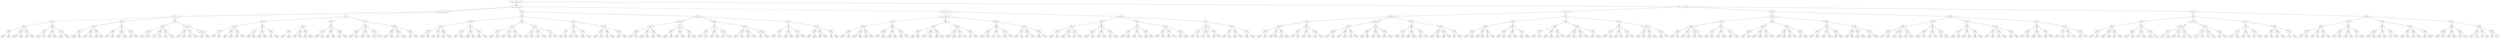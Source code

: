 digraph G {
	1->2[ color=red, penwidth=1 ];
	1->2[ color=blue, penwidth=1 ];
	1->2[ color=green, penwidth=1 ];
	2->4[ color=red, penwidth=1 ];
	2->4[ color=blue, penwidth=1 ];
	2->4[ color=green, penwidth=1 ];
	4->10[ color=red, penwidth=1 ];
	4->10[ color=blue, penwidth=1 ];
	10->22[ color=red, penwidth=1 ];
	22->58;
	58->130;
	130->346;
	130->347;
	58->131;
	131->348;
	131->349;
	58->132;
	132->350;
	132->351;
	22->59[ color=red, penwidth=1 ];
	59->133;
	133->352;
	133->353;
	59->134;
	134->354;
	134->355;
	59->135[ color=red, penwidth=1 ];
	135->356[ color=red, penwidth=1 ];
	135->357;
	10->23[ color=blue, penwidth=1 ];
	23->60;
	60->136;
	136->358;
	136->359;
	60->137;
	137->360;
	137->361;
	60->138;
	138->362;
	138->363;
	23->61[ color=blue, penwidth=1 ];
	61->139;
	139->364;
	139->365;
	61->140[ color=blue, penwidth=1 ];
	140->366;
	140->367[ color=blue, penwidth=1 ];
	61->141;
	141->368;
	141->369;
	10->24;
	24->62;
	62->142;
	142->370;
	142->371;
	62->143;
	143->372;
	143->373;
	62->144;
	144->374;
	144->375;
	24->63;
	63->145;
	145->376;
	145->377;
	63->146;
	146->378;
	146->379;
	63->147;
	147->380;
	147->381;
	4->11[ color=green, penwidth=1 ];
	11->25;
	25->64;
	64->148;
	148->382;
	148->383;
	64->149;
	149->384;
	149->385;
	64->150;
	150->386;
	150->387;
	25->65;
	65->151;
	151->388;
	151->389;
	65->152;
	152->390;
	152->391;
	65->153;
	153->392;
	153->393;
	11->26[ color=green, penwidth=1 ];
	26->66[ color=green, penwidth=1 ];
	66->154[ color=green, penwidth=1 ];
	154->394;
	154->395[ color=green, penwidth=1 ];
	66->155;
	155->396;
	155->397;
	66->156;
	156->398;
	156->399;
	26->67;
	67->157;
	157->400;
	157->401;
	67->158;
	158->402;
	158->403;
	67->159;
	159->404;
	159->405;
	11->27;
	27->68;
	68->160;
	160->406;
	160->407;
	68->161;
	161->408;
	161->409;
	68->162;
	162->410;
	162->411;
	27->69;
	69->163;
	163->412;
	163->413;
	69->164;
	164->414;
	164->415;
	69->165;
	165->416;
	165->417;
	2->5;
	5->12;
	12->28;
	28->70;
	70->166;
	166->418;
	166->419;
	70->167;
	167->420;
	167->421;
	70->168;
	168->422;
	168->423;
	28->71;
	71->169;
	169->424;
	169->425;
	71->170;
	170->426;
	170->427;
	71->171;
	171->428;
	171->429;
	12->29;
	29->72;
	72->172;
	172->430;
	172->431;
	72->173;
	173->432;
	173->433;
	72->174;
	174->434;
	174->435;
	29->73;
	73->175;
	175->436;
	175->437;
	73->176;
	176->438;
	176->439;
	73->177;
	177->440;
	177->441;
	12->30;
	30->74;
	74->178;
	178->442;
	178->443;
	74->179;
	179->444;
	179->445;
	74->180;
	180->446;
	180->447;
	30->75;
	75->181;
	181->448;
	181->449;
	75->182;
	182->450;
	182->451;
	75->183;
	183->452;
	183->453;
	5->13;
	13->31;
	31->76;
	76->184;
	184->454;
	184->455;
	76->185;
	185->456;
	185->457;
	76->186;
	186->458;
	186->459;
	31->77;
	77->187;
	187->460;
	187->461;
	77->188;
	188->462;
	188->463;
	77->189;
	189->464;
	189->465;
	13->32;
	32->78;
	78->190;
	190->466;
	190->467;
	78->191;
	191->468;
	191->469;
	78->192;
	192->470;
	192->471;
	32->79;
	79->193;
	193->472;
	193->473;
	79->194;
	194->474;
	194->475;
	79->195;
	195->476;
	195->477;
	13->33;
	33->80;
	80->196;
	196->478;
	196->479;
	80->197;
	197->480;
	197->481;
	80->198;
	198->482;
	198->483;
	33->81;
	81->199;
	199->484;
	199->485;
	81->200;
	200->486;
	200->487;
	81->201;
	201->488;
	201->489;
	2->6[ color=red, penwidth=1 ];
	6->14[ color=red, penwidth=1 ];
	14->34[ color=red, penwidth=1 ];
	34->82[ color=red, penwidth=1 ];
	82->202[ color=red, penwidth=1 ];
	202->490;
	202->491[ color=red, penwidth=1 ];
	82->203;
	203->492;
	203->493;
	82->204;
	204->494;
	204->495;
	34->83;
	83->205;
	205->496;
	205->497;
	83->206;
	206->498;
	206->499;
	83->207;
	207->500;
	207->501;
	14->35;
	35->84;
	84->208;
	208->502;
	208->503;
	84->209;
	209->504;
	209->505;
	84->210;
	210->506;
	210->507;
	35->85;
	85->211;
	211->508;
	211->509;
	85->212;
	212->510;
	212->511;
	85->213;
	213->512;
	213->513;
	14->36;
	36->86;
	86->214;
	214->514;
	214->515;
	86->215;
	215->516;
	215->517;
	86->216;
	216->518;
	216->519;
	36->87;
	87->217;
	217->520;
	217->521;
	87->218;
	218->522;
	218->523;
	87->219;
	219->524;
	219->525;
	6->15;
	15->37;
	37->88;
	88->220;
	220->526;
	220->527;
	88->221;
	221->528;
	221->529;
	88->222;
	222->530;
	222->531;
	37->89;
	89->223;
	223->532;
	223->533;
	89->224;
	224->534;
	224->535;
	89->225;
	225->536;
	225->537;
	15->38;
	38->90;
	90->226;
	226->538;
	226->539;
	90->227;
	227->540;
	227->541;
	90->228;
	228->542;
	228->543;
	38->91;
	91->229;
	229->544;
	229->545;
	91->230;
	230->546;
	230->547;
	91->231;
	231->548;
	231->549;
	15->39;
	39->92;
	92->232;
	232->550;
	232->551;
	92->233;
	233->552;
	233->553;
	92->234;
	234->554;
	234->555;
	39->93;
	93->235;
	235->556;
	235->557;
	93->236;
	236->558;
	236->559;
	93->237;
	237->560;
	237->561;
	1->3;
	3->7;
	7->16;
	16->40;
	40->94;
	94->238;
	238->562;
	238->563;
	94->239;
	239->564;
	239->565;
	94->240;
	240->566;
	240->567;
	40->95;
	95->241;
	241->568;
	241->569;
	95->242;
	242->570;
	242->571;
	95->243;
	243->572;
	243->573;
	16->41;
	41->96;
	96->244;
	244->574;
	244->575;
	96->245;
	245->576;
	245->577;
	96->246;
	246->578;
	246->579;
	41->97;
	97->247;
	247->580;
	247->581;
	97->248;
	248->582;
	248->583;
	97->249;
	249->584;
	249->585;
	16->42;
	42->98;
	98->250;
	250->586;
	250->587;
	98->251;
	251->588;
	251->589;
	98->252;
	252->590;
	252->591;
	42->99;
	99->253;
	253->592;
	253->593;
	99->254;
	254->594;
	254->595;
	99->255;
	255->596;
	255->597;
	7->17;
	17->43;
	43->100;
	100->256;
	256->598;
	256->599;
	100->257;
	257->600;
	257->601;
	100->258;
	258->602;
	258->603;
	43->101;
	101->259;
	259->604;
	259->605;
	101->260;
	260->606;
	260->607;
	101->261;
	261->608;
	261->609;
	17->44;
	44->102;
	102->262;
	262->610;
	262->611;
	102->263;
	263->612;
	263->613;
	102->264;
	264->614;
	264->615;
	44->103;
	103->265;
	265->616;
	265->617;
	103->266;
	266->618;
	266->619;
	103->267;
	267->620;
	267->621;
	17->45;
	45->104;
	104->268;
	268->622;
	268->623;
	104->269;
	269->624;
	269->625;
	104->270;
	270->626;
	270->627;
	45->105;
	105->271;
	271->628;
	271->629;
	105->272;
	272->630;
	272->631;
	105->273;
	273->632;
	273->633;
	3->8;
	8->18;
	18->46;
	46->106;
	106->274;
	274->634;
	274->635;
	106->275;
	275->636;
	275->637;
	106->276;
	276->638;
	276->639;
	46->107;
	107->277;
	277->640;
	277->641;
	107->278;
	278->642;
	278->643;
	107->279;
	279->644;
	279->645;
	18->47;
	47->108;
	108->280;
	280->646;
	280->647;
	108->281;
	281->648;
	281->649;
	108->282;
	282->650;
	282->651;
	47->109;
	109->283;
	283->652;
	283->653;
	109->284;
	284->654;
	284->655;
	109->285;
	285->656;
	285->657;
	18->48;
	48->110;
	110->286;
	286->658;
	286->659;
	110->287;
	287->660;
	287->661;
	110->288;
	288->662;
	288->663;
	48->111;
	111->289;
	289->664;
	289->665;
	111->290;
	290->666;
	290->667;
	111->291;
	291->668;
	291->669;
	8->19;
	19->49;
	49->112;
	112->292;
	292->670;
	292->671;
	112->293;
	293->672;
	293->673;
	112->294;
	294->674;
	294->675;
	49->113;
	113->295;
	295->676;
	295->677;
	113->296;
	296->678;
	296->679;
	113->297;
	297->680;
	297->681;
	19->50;
	50->114;
	114->298;
	298->682;
	298->683;
	114->299;
	299->684;
	299->685;
	114->300;
	300->686;
	300->687;
	50->115;
	115->301;
	301->688;
	301->689;
	115->302;
	302->690;
	302->691;
	115->303;
	303->692;
	303->693;
	19->51;
	51->116;
	116->304;
	304->694;
	304->695;
	116->305;
	305->696;
	305->697;
	116->306;
	306->698;
	306->699;
	51->117;
	117->307;
	307->700;
	307->701;
	117->308;
	308->702;
	308->703;
	117->309;
	309->704;
	309->705;
	3->9;
	9->20;
	20->52;
	52->118;
	118->310;
	310->706;
	310->707;
	118->311;
	311->708;
	311->709;
	118->312;
	312->710;
	312->711;
	52->119;
	119->313;
	313->712;
	313->713;
	119->314;
	314->714;
	314->715;
	119->315;
	315->716;
	315->717;
	20->53;
	53->120;
	120->316;
	316->718;
	316->719;
	120->317;
	317->720;
	317->721;
	120->318;
	318->722;
	318->723;
	53->121;
	121->319;
	319->724;
	319->725;
	121->320;
	320->726;
	320->727;
	121->321;
	321->728;
	321->729;
	20->54;
	54->122;
	122->322;
	322->730;
	322->731;
	122->323;
	323->732;
	323->733;
	122->324;
	324->734;
	324->735;
	54->123;
	123->325;
	325->736;
	325->737;
	123->326;
	326->738;
	326->739;
	123->327;
	327->740;
	327->741;
	9->21;
	21->55;
	55->124;
	124->328;
	328->742;
	328->743;
	124->329;
	329->744;
	329->745;
	124->330;
	330->746;
	330->747;
	55->125;
	125->331;
	331->748;
	331->749;
	125->332;
	332->750;
	332->751;
	125->333;
	333->752;
	333->753;
	21->56;
	56->126;
	126->334;
	334->754;
	334->755;
	126->335;
	335->756;
	335->757;
	126->336;
	336->758;
	336->759;
	56->127;
	127->337;
	337->760;
	337->761;
	127->338;
	338->762;
	338->763;
	127->339;
	339->764;
	339->765;
	21->57;
	57->128;
	128->340;
	340->766;
	340->767;
	128->341;
	341->768;
	341->769;
	128->342;
	342->770;
	342->771;
	57->129;
	129->343;
	343->772;
	343->773;
	129->344;
	344->774;
	344->775;
	129->345;
	345->776;
	345->777;
	1 [ label="1\n(22,24), (14,24), (22,25)" ];
	10 [ label="10\n(22,24), (14,24)" ];
	100 [ label="100\n(8,22)" ];
	101 [ label="101\n(10,14)" ];
	102 [ label="102\n(19,20)" ];
	103 [ label="103\n(25,13)" ];
	104 [ label="104\n(21,10)" ];
	105 [ label="105\n(9,16), (10,16)" ];
	106 [ label="106\n(-5,21), (-5,11)" ];
	107 [ label="107\n(7,25)" ];
	108 [ label="108\n(19,13)" ];
	109 [ label="109\n(6,14)" ];
	11 [ label="11\n(22,25)" ];
	110 [ label="110\n(17,24)" ];
	111 [ label="111\n(22,25)" ];
	112 [ label="112\n(18,15)" ];
	113 [ label="113\n(13,14)" ];
	114 [ label="114\n(5,25)" ];
	115 [ label="115\n(21,17)" ];
	116 [ label="116\n(23,21)" ];
	117 [ label="117\n(17,21)" ];
	118 [ label="118\n(4,12)" ];
	119 [ label="119\n(17,23)" ];
	12 [ label="12\n(23,23)" ];
	120 [ label="120\n(6,15), (17,15)" ];
	121 [ label="121\n(14,15)" ];
	122 [ label="122\n(15,12)" ];
	123 [ label="123\n(6,25)" ];
	124 [ label="124\n(2,24)" ];
	125 [ label="125\n(-3,25)" ];
	126 [ label="126\n(0,20)" ];
	127 [ label="127\n(3,20)" ];
	128 [ label="128\n(19,23)" ];
	129 [ label="129\n(0,21)" ];
	13 [ label="13\n(22,16)" ];
	130 [ label="130\n(0,19)" ];
	131 [ label="131\n(21,14)" ];
	132 [ label="132\n(24,7)" ];
	133 [ label="133\n(-1,7)" ];
	134 [ label="134\n(24,4)" ];
	135 [ label="135\n(22,24)" ];
	136 [ label="136\n(20,24)" ];
	137 [ label="137\n(7,25)" ];
	138 [ label="138\n(6,8)" ];
	139 [ label="139\n(17,8)" ];
	14 [ label="14\n(22,24), (23,24), (18,24)" ];
	140 [ label="140\n(14,24)" ];
	141 [ label="141\n(25,9)" ];
	142 [ label="142\n(25,11)" ];
	143 [ label="143\n(3,-4)" ];
	144 [ label="144\n(23,17)" ];
	145 [ label="145\n(-1,23)" ];
	146 [ label="146\n(12,3)" ];
	147 [ label="147\n(-3,24), (-3,14)" ];
	148 [ label="148\n(-2,-2)" ];
	149 [ label="149\n(18,-1)" ];
	15 [ label="15\n(11,25)" ];
	150 [ label="150\n(21,5)" ];
	151 [ label="151\n(2,10)" ];
	152 [ label="152\n(25,-2)" ];
	153 [ label="153\n(23,-2)" ];
	154 [ label="154\n(22,25)" ];
	155 [ label="155\n(2,11)" ];
	156 [ label="156\n(9,18)" ];
	157 [ label="157\n(24,17)" ];
	158 [ label="158\n(8,22)" ];
	159 [ label="159\n(19,8)" ];
	16 [ label="16\n(17,24), (17,19)" ];
	160 [ label="160\n(25,-2)" ];
	161 [ label="161\n(21,14)" ];
	162 [ label="162\n(23,-1)" ];
	163 [ label="163\n(20,20)" ];
	164 [ label="164\n(25,18)" ];
	165 [ label="165\n(24,3)" ];
	166 [ label="166\n(17,13)" ];
	167 [ label="167\n(6,2)" ];
	168 [ label="168\n(25,5)" ];
	169 [ label="169\n(14,12)" ];
	17 [ label="17\n(10,14)" ];
	170 [ label="170\n(25,20)" ];
	171 [ label="171\n(23,23)" ];
	172 [ label="172\n(23,-4)" ];
	173 [ label="173\n(22,-5)" ];
	174 [ label="174\n(5,23)" ];
	175 [ label="175\n(24,-2)" ];
	176 [ label="176\n(18,18)" ];
	177 [ label="177\n(19,1)" ];
	178 [ label="178\n(9,0)" ];
	179 [ label="179\n(13,-1)" ];
	18 [ label="18\n(7,25), (22,25)" ];
	180 [ label="180\n(22,20)" ];
	181 [ label="181\n(17,12)" ];
	182 [ label="182\n(6,23)" ];
	183 [ label="183\n(14,15)" ];
	184 [ label="184\n(10,6)" ];
	185 [ label="185\n(10,9)" ];
	186 [ label="186\n(19,15)" ];
	187 [ label="187\n(18,-4)" ];
	188 [ label="188\n(22,3)" ];
	189 [ label="189\n(12,3)" ];
	19 [ label="19\n(23,21)" ];
	190 [ label="190\n(7,21)" ];
	191 [ label="191\n(18,17)" ];
	192 [ label="192\n(15,17)" ];
	193 [ label="193\n(24,-5)" ];
	194 [ label="194\n(22,16)" ];
	195 [ label="195\n(22,11), (22,-1)" ];
	196 [ label="196\n(25,17)" ];
	197 [ label="197\n(20,15)" ];
	198 [ label="198\n(1,24)" ];
	199 [ label="199\n(24,3)" ];
	2 [ label="2\n(22,24), (14,24), (22,25)" ];
	20 [ label="20\n(17,23)" ];
	200 [ label="200\n(23,2)" ];
	201 [ label="201\n(11,8)" ];
	202 [ label="202\n(22,24)" ];
	203 [ label="203\n(4,23)" ];
	204 [ label="204\n(25,4)" ];
	205 [ label="205\n(20,16)" ];
	206 [ label="206\n(5,10)" ];
	207 [ label="207\n(20,1)" ];
	208 [ label="208\n(8,5)" ];
	209 [ label="209\n(22,16)" ];
	21 [ label="21\n(2,24)" ];
	210 [ label="210\n(22,22)" ];
	211 [ label="211\n(23,24)" ];
	212 [ label="212\n(0,6)" ];
	213 [ label="213\n(20,3)" ];
	214 [ label="214\n(18,24)" ];
	215 [ label="215\n(5,-2)" ];
	216 [ label="216\n(20,21)" ];
	217 [ label="217\n(10,3)" ];
	218 [ label="218\n(17,22)" ];
	219 [ label="219\n(19,12)" ];
	22 [ label="22\n(22,24)" ];
	220 [ label="220\n(21,25)" ];
	221 [ label="221\n(23,22)" ];
	222 [ label="222\n(15,21)" ];
	223 [ label="223\n(16,12)" ];
	224 [ label="224\n(23,21)" ];
	225 [ label="225\n(10,13)" ];
	226 [ label="226\n(18,9)" ];
	227 [ label="227\n(11,25)" ];
	228 [ label="228\n(8,16)" ];
	229 [ label="229\n(5,24)" ];
	23 [ label="23\n(14,24)" ];
	230 [ label="230\n(-1,-2)" ];
	231 [ label="231\n(19,16)" ];
	232 [ label="232\n(-2,3)" ];
	233 [ label="233\n(-3,2), (-3,11)" ];
	234 [ label="234\n(3,9)" ];
	235 [ label="235\n(0,7)" ];
	236 [ label="236\n(19,2)" ];
	237 [ label="237\n(23,-1)" ];
	238 [ label="238\n(12,21)" ];
	239 [ label="239\n(9,7)" ];
	24 [ label="24\n(23,17)" ];
	240 [ label="240\n(25,7)" ];
	241 [ label="241\n(7,-2)" ];
	242 [ label="242\n(21,10)" ];
	243 [ label="243\n(24,6)" ];
	244 [ label="244\n(12,20)" ];
	245 [ label="245\n(17,24)" ];
	246 [ label="246\n(1,-4)" ];
	247 [ label="247\n(25,6)" ];
	248 [ label="248\n(23,-1)" ];
	249 [ label="249\n(17,19)" ];
	25 [ label="25\n(21,5)" ];
	250 [ label="250\n(25,19)" ];
	251 [ label="251\n(19,5)" ];
	252 [ label="252\n(24,15)" ];
	253 [ label="253\n(10,16)" ];
	254 [ label="254\n(15,3)" ];
	255 [ label="255\n(18,-4)" ];
	256 [ label="256\n(19,17)" ];
	257 [ label="257\n(2,8)" ];
	258 [ label="258\n(8,22)" ];
	259 [ label="259\n(20,5)" ];
	26 [ label="26\n(22,25)" ];
	260 [ label="260\n(25,13)" ];
	261 [ label="261\n(10,14)" ];
	262 [ label="262\n(4,17)" ];
	263 [ label="263\n(19,20)" ];
	264 [ label="264\n(4,4)" ];
	265 [ label="265\n(24,5)" ];
	266 [ label="266\n(25,13)" ];
	267 [ label="267\n(10,-4)" ];
	268 [ label="268\n(21,10)" ];
	269 [ label="269\n(24,-1)" ];
	27 [ label="27\n(21,14)" ];
	270 [ label="270\n(25,2)" ];
	271 [ label="271\n(10,8)" ];
	272 [ label="272\n(9,16)" ];
	273 [ label="273\n(10,16)" ];
	274 [ label="274\n(9,14)" ];
	275 [ label="275\n(24,-3)" ];
	276 [ label="276\n(-5,21), (-5,11)" ];
	277 [ label="277\n(7,25)" ];
	278 [ label="278\n(20,22)" ];
	279 [ label="279\n(22,-2)" ];
	28 [ label="28\n(23,23)" ];
	280 [ label="280\n(19,13)" ];
	281 [ label="281\n(23,-3)" ];
	282 [ label="282\n(19,5)" ];
	283 [ label="283\n(25,2)" ];
	284 [ label="284\n(3,-1)" ];
	285 [ label="285\n(6,14)" ];
	286 [ label="286\n(19,17)" ];
	287 [ label="287\n(17,24)" ];
	288 [ label="288\n(18,5)" ];
	289 [ label="289\n(19,9)" ];
	29 [ label="29\n(18,18)" ];
	290 [ label="290\n(25,-5)" ];
	291 [ label="291\n(22,25)" ];
	292 [ label="292\n(18,15)" ];
	293 [ label="293\n(20,13), (20,6)" ];
	294 [ label="294\n(11,14)" ];
	295 [ label="295\n(23,12)" ];
	296 [ label="296\n(15,-5)" ];
	297 [ label="297\n(13,14)" ];
	298 [ label="298\n(25,12)" ];
	299 [ label="299\n(5,25)" ];
	3 [ label="3\n(17,24), (17,19)" ];
	30 [ label="30\n(22,20)" ];
	300 [ label="300\n(2,24)" ];
	301 [ label="301\n(21,17)" ];
	302 [ label="302\n(22,10)" ];
	303 [ label="303\n(22,13)" ];
	304 [ label="304\n(14,15)" ];
	305 [ label="305\n(23,21)" ];
	306 [ label="306\n(23,3)" ];
	307 [ label="307\n(21,-2)" ];
	308 [ label="308\n(3,-1)" ];
	309 [ label="309\n(17,21)" ];
	31 [ label="31\n(22,3), (12,3)" ];
	310 [ label="310\n(24,11)" ];
	311 [ label="311\n(20,0)" ];
	312 [ label="312\n(4,12)" ];
	313 [ label="313\n(24,6)" ];
	314 [ label="314\n(17,23)" ];
	315 [ label="315\n(23,12)" ];
	316 [ label="316\n(0,11)" ];
	317 [ label="317\n(6,15)" ];
	318 [ label="318\n(17,15)" ];
	319 [ label="319\n(25,-1)" ];
	32 [ label="32\n(22,16)" ];
	320 [ label="320\n(14,15)" ];
	321 [ label="321\n(23,3)" ];
	322 [ label="322\n(15,-1)" ];
	323 [ label="323\n(24,1)" ];
	324 [ label="324\n(15,12)" ];
	325 [ label="325\n(6,25)" ];
	326 [ label="326\n(25,19)" ];
	327 [ label="327\n(-1,14)" ];
	328 [ label="328\n(22,-1)" ];
	329 [ label="329\n(2,24)" ];
	33 [ label="33\n(11,8)" ];
	330 [ label="330\n(14,3)" ];
	331 [ label="331\n(22,7)" ];
	332 [ label="332\n(-3,25)" ];
	333 [ label="333\n(20,2)" ];
	334 [ label="334\n(10,19)" ];
	335 [ label="335\n(17,5)" ];
	336 [ label="336\n(0,20)" ];
	337 [ label="337\n(3,20)" ];
	338 [ label="338\n(20,7)" ];
	339 [ label="339\n(20,17)" ];
	34 [ label="34\n(22,24)" ];
	340 [ label="340\n(19,23)" ];
	341 [ label="341\n(14,4)" ];
	342 [ label="342\n(19,5)" ];
	343 [ label="343\n(0,21)" ];
	344 [ label="344\n(5,3)" ];
	345 [ label="345\n(13,2)" ];
	346 [ label="346\n(-3,24)" ];
	347 [ label="347\n(0,19)" ];
	348 [ label="348\n(21,14)" ];
	349 [ label="349\n(16,11)" ];
	35 [ label="35\n(23,24)" ];
	350 [ label="350\n(-5,-2)" ];
	351 [ label="351\n(24,7)" ];
	352 [ label="352\n(-2,21)" ];
	353 [ label="353\n(-1,7)" ];
	354 [ label="354\n(24,4)" ];
	355 [ label="355\n(7,18)" ];
	356 [ label="356\n(22,24)" ];
	357 [ label="357\n(16,18)" ];
	358 [ label="358\n(20,24)" ];
	359 [ label="359\n(-4,5)" ];
	36 [ label="36\n(18,24)" ];
	360 [ label="360\n(7,25)" ];
	361 [ label="361\n(2,23)" ];
	362 [ label="362\n(2,10)" ];
	363 [ label="363\n(6,8)" ];
	364 [ label="364\n(17,8)" ];
	365 [ label="365\n(9,24)" ];
	366 [ label="366\n(11,22)" ];
	367 [ label="367\n(14,24)" ];
	368 [ label="368\n(25,9)" ];
	369 [ label="369\n(2,8)" ];
	37 [ label="37\n(23,21)" ];
	370 [ label="370\n(16,13)" ];
	371 [ label="371\n(25,11)" ];
	372 [ label="372\n(-1,12)" ];
	373 [ label="373\n(3,-4)" ];
	374 [ label="374\n(23,17)" ];
	375 [ label="375\n(18,24)" ];
	376 [ label="376\n(-1,23)" ];
	377 [ label="377\n(-3,16)" ];
	378 [ label="378\n(12,3)" ];
	379 [ label="379\n(10,-4)" ];
	38 [ label="38\n(11,25)" ];
	380 [ label="380\n(-3,24)" ];
	381 [ label="381\n(-3,14)" ];
	382 [ label="382\n(-4,-1)" ];
	383 [ label="383\n(-2,-2)" ];
	384 [ label="384\n(18,-1)" ];
	385 [ label="385\n(12,25)" ];
	386 [ label="386\n(21,5)" ];
	387 [ label="387\n(16,-4)" ];
	388 [ label="388\n(1,6)" ];
	389 [ label="389\n(2,10)" ];
	39 [ label="39\n(0,7)" ];
	390 [ label="390\n(25,-2)" ];
	391 [ label="391\n(24,7)" ];
	392 [ label="392\n(-4,11)" ];
	393 [ label="393\n(23,-2)" ];
	394 [ label="394\n(0,14)" ];
	395 [ label="395\n(22,25)" ];
	396 [ label="396\n(-4,5)" ];
	397 [ label="397\n(2,11)" ];
	398 [ label="398\n(0,2)" ];
	399 [ label="399\n(9,18)" ];
	4 [ label="4\n(22,24), (14,24), (22,25)" ];
	40 [ label="40\n(21,10)" ];
	400 [ label="400\n(24,17)" ];
	401 [ label="401\n(-4,7)" ];
	402 [ label="402\n(6,20)" ];
	403 [ label="403\n(8,22)" ];
	404 [ label="404\n(13,11)" ];
	405 [ label="405\n(19,8)" ];
	406 [ label="406\n(4,5)" ];
	407 [ label="407\n(25,-2)" ];
	408 [ label="408\n(21,14)" ];
	409 [ label="409\n(-1,-2)" ];
	41 [ label="41\n(17,24), (17,19)" ];
	410 [ label="410\n(23,-1)" ];
	411 [ label="411\n(7,-2)" ];
	412 [ label="412\n(20,20)" ];
	413 [ label="413\n(-5,17)" ];
	414 [ label="414\n(23,12)" ];
	415 [ label="415\n(25,18)" ];
	416 [ label="416\n(24,3)" ];
	417 [ label="417\n(8,20)" ];
	418 [ label="418\n(17,13)" ];
	419 [ label="419\n(-4,6)" ];
	42 [ label="42\n(25,19)" ];
	420 [ label="420\n(1,-5)" ];
	421 [ label="421\n(6,2)" ];
	422 [ label="422\n(25,5)" ];
	423 [ label="423\n(24,25)" ];
	424 [ label="424\n(2,24)" ];
	425 [ label="425\n(14,12)" ];
	426 [ label="426\n(25,20)" ];
	427 [ label="427\n(9,3)" ];
	428 [ label="428\n(23,23)" ];
	429 [ label="429\n(18,4)" ];
	43 [ label="43\n(10,14)" ];
	430 [ label="430\n(13,10)" ];
	431 [ label="431\n(23,-4)" ];
	432 [ label="432\n(22,-5)" ];
	433 [ label="433\n(17,-2)" ];
	434 [ label="434\n(5,23)" ];
	435 [ label="435\n(-1,0)" ];
	436 [ label="436\n(10,6)" ];
	437 [ label="437\n(24,-2)" ];
	438 [ label="438\n(11,16)" ];
	439 [ label="439\n(18,18)" ];
	44 [ label="44\n(25,13)" ];
	440 [ label="440\n(19,1)" ];
	441 [ label="441\n(9,1)" ];
	442 [ label="442\n(9,0)" ];
	443 [ label="443\n(8,1)" ];
	444 [ label="444\n(11,3)" ];
	445 [ label="445\n(13,-1)" ];
	446 [ label="446\n(22,20)" ];
	447 [ label="447\n(14,19)" ];
	448 [ label="448\n(16,3)" ];
	449 [ label="449\n(17,12)" ];
	45 [ label="45\n(21,10)" ];
	450 [ label="450\n(-5,-3)" ];
	451 [ label="451\n(6,23)" ];
	452 [ label="452\n(14,15)" ];
	453 [ label="453\n(9,16)" ];
	454 [ label="454\n(10,6)" ];
	455 [ label="455\n(7,17)" ];
	456 [ label="456\n(10,9)" ];
	457 [ label="457\n(5,21)" ];
	458 [ label="458\n(19,15)" ];
	459 [ label="459\n(11,9)" ];
	46 [ label="46\n(7,25)" ];
	460 [ label="460\n(18,-4)" ];
	461 [ label="461\n(-2,22)" ];
	462 [ label="462\n(22,3)" ];
	463 [ label="463\n(16,16)" ];
	464 [ label="464\n(12,3)" ];
	465 [ label="465\n(0,-3)" ];
	466 [ label="466\n(7,21)" ];
	467 [ label="467\n(-4,25)" ];
	468 [ label="468\n(18,17)" ];
	469 [ label="469\n(5,-4)" ];
	47 [ label="47\n(19,13)" ];
	470 [ label="470\n(15,17)" ];
	471 [ label="471\n(-4,18)" ];
	472 [ label="472\n(16,10)" ];
	473 [ label="473\n(24,-5)" ];
	474 [ label="474\n(20,19)" ];
	475 [ label="475\n(22,16)" ];
	476 [ label="476\n(22,11)" ];
	477 [ label="477\n(22,-1)" ];
	478 [ label="478\n(25,17)" ];
	479 [ label="479\n(-5,17)" ];
	48 [ label="48\n(22,25)" ];
	480 [ label="480\n(20,15)" ];
	481 [ label="481\n(9,24)" ];
	482 [ label="482\n(-2,17)" ];
	483 [ label="483\n(1,24)" ];
	484 [ label="484\n(24,3)" ];
	485 [ label="485\n(18,6)" ];
	486 [ label="486\n(23,2)" ];
	487 [ label="487\n(19,8)" ];
	488 [ label="488\n(11,8)" ];
	489 [ label="489\n(5,6)" ];
	49 [ label="49\n(18,15)" ];
	490 [ label="490\n(21,17)" ];
	491 [ label="491\n(22,24)" ];
	492 [ label="492\n(4,23)" ];
	493 [ label="493\n(2,25)" ];
	494 [ label="494\n(15,3)" ];
	495 [ label="495\n(25,4)" ];
	496 [ label="496\n(-4,10)" ];
	497 [ label="497\n(20,16)" ];
	498 [ label="498\n(5,10)" ];
	499 [ label="499\n(-1,16)" ];
	5 [ label="5\n(23,23)" ];
	50 [ label="50\n(21,17)" ];
	500 [ label="500\n(20,1)" ];
	501 [ label="501\n(11,14)" ];
	502 [ label="502\n(8,5)" ];
	503 [ label="503\n(6,11)" ];
	504 [ label="504\n(11,19)" ];
	505 [ label="505\n(22,16)" ];
	506 [ label="506\n(22,22)" ];
	507 [ label="507\n(5,2)" ];
	508 [ label="508\n(23,24)" ];
	509 [ label="509\n(14,11)" ];
	51 [ label="51\n(23,21)" ];
	510 [ label="510\n(0,6)" ];
	511 [ label="511\n(-5,9)" ];
	512 [ label="512\n(7,17)" ];
	513 [ label="513\n(20,3)" ];
	514 [ label="514\n(8,19)" ];
	515 [ label="515\n(18,24)" ];
	516 [ label="516\n(5,-2)" ];
	517 [ label="517\n(-3,-4)" ];
	518 [ label="518\n(20,21)" ];
	519 [ label="519\n(18,1)" ];
	52 [ label="52\n(17,23)" ];
	520 [ label="520\n(9,2)" ];
	521 [ label="521\n(10,3)" ];
	522 [ label="522\n(3,-5)" ];
	523 [ label="523\n(17,22)" ];
	524 [ label="524\n(19,12)" ];
	525 [ label="525\n(-5,-2)" ];
	526 [ label="526\n(21,25)" ];
	527 [ label="527\n(20,4)" ];
	528 [ label="528\n(23,22)" ];
	529 [ label="529\n(1,4)" ];
	53 [ label="53\n(6,15), (17,15)" ];
	530 [ label="530\n(11,7)" ];
	531 [ label="531\n(15,21)" ];
	532 [ label="532\n(16,12)" ];
	533 [ label="533\n(12,3)" ];
	534 [ label="534\n(23,21)" ];
	535 [ label="535\n(21,1)" ];
	536 [ label="536\n(9,13)" ];
	537 [ label="537\n(10,13)" ];
	538 [ label="538\n(-4,12)" ];
	539 [ label="539\n(18,9)" ];
	54 [ label="54\n(15,12)" ];
	540 [ label="540\n(11,25)" ];
	541 [ label="541\n(-3,-5)" ];
	542 [ label="542\n(8,16)" ];
	543 [ label="543\n(3,21)" ];
	544 [ label="544\n(5,24)" ];
	545 [ label="545\n(-1,15)" ];
	546 [ label="546\n(-4,13)" ];
	547 [ label="547\n(-1,-2)" ];
	548 [ label="548\n(-1,-2)" ];
	549 [ label="549\n(19,16)" ];
	55 [ label="55\n(2,24)" ];
	550 [ label="550\n(-5,-5)" ];
	551 [ label="551\n(-2,3)" ];
	552 [ label="552\n(-3,2)" ];
	553 [ label="553\n(-3,11)" ];
	554 [ label="554\n(1,5)" ];
	555 [ label="555\n(3,9)" ];
	556 [ label="556\n(0,7)" ];
	557 [ label="557\n(-5,23)" ];
	558 [ label="558\n(19,2)" ];
	559 [ label="559\n(5,22)" ];
	56 [ label="56\n(3,20)" ];
	560 [ label="560\n(10,16)" ];
	561 [ label="561\n(23,-1)" ];
	562 [ label="562\n(-4,15)" ];
	563 [ label="563\n(12,21)" ];
	564 [ label="564\n(4,9)" ];
	565 [ label="565\n(9,7)" ];
	566 [ label="566\n(-1,18)" ];
	567 [ label="567\n(25,7)" ];
	568 [ label="568\n(7,-2)" ];
	569 [ label="569\n(2,-1)" ];
	57 [ label="57\n(19,23)" ];
	570 [ label="570\n(21,10)" ];
	571 [ label="571\n(3,23)" ];
	572 [ label="572\n(-2,16)" ];
	573 [ label="573\n(24,6)" ];
	574 [ label="574\n(6,11)" ];
	575 [ label="575\n(12,20)" ];
	576 [ label="576\n(8,14)" ];
	577 [ label="577\n(17,24)" ];
	578 [ label="578\n(0,14)" ];
	579 [ label="579\n(1,-4)" ];
	58 [ label="58\n(0,19)" ];
	580 [ label="580\n(11,8)" ];
	581 [ label="581\n(25,6)" ];
	582 [ label="582\n(23,-1)" ];
	583 [ label="583\n(0,-4)" ];
	584 [ label="584\n(13,-4)" ];
	585 [ label="585\n(17,19)" ];
	586 [ label="586\n(25,19)" ];
	587 [ label="587\n(9,-1)" ];
	588 [ label="588\n(19,5)" ];
	589 [ label="589\n(14,11)" ];
	59 [ label="59\n(22,24)" ];
	590 [ label="590\n(24,15)" ];
	591 [ label="591\n(15,6)" ];
	592 [ label="592\n(8,-5)" ];
	593 [ label="593\n(10,16)" ];
	594 [ label="594\n(15,3)" ];
	595 [ label="595\n(-1,3)" ];
	596 [ label="596\n(8,2)" ];
	597 [ label="597\n(18,-4)" ];
	598 [ label="598\n(19,17)" ];
	599 [ label="599\n(9,21)" ];
	6 [ label="6\n(22,24), (23,24), (18,24)" ];
	60 [ label="60\n(7,25)" ];
	600 [ label="600\n(2,8)" ];
	601 [ label="601\n(0,-4)" ];
	602 [ label="602\n(1,5)" ];
	603 [ label="603\n(8,22)" ];
	604 [ label="604\n(20,5)" ];
	605 [ label="605\n(6,-2)" ];
	606 [ label="606\n(5,19)" ];
	607 [ label="607\n(25,13)" ];
	608 [ label="608\n(5,16)" ];
	609 [ label="609\n(10,14)" ];
	61 [ label="61\n(14,24)" ];
	610 [ label="610\n(-2,13)" ];
	611 [ label="611\n(4,17)" ];
	612 [ label="612\n(-5,22)" ];
	613 [ label="613\n(19,20)" ];
	614 [ label="614\n(-2,18)" ];
	615 [ label="615\n(4,4)" ];
	616 [ label="616\n(24,5)" ];
	617 [ label="617\n(13,-5)" ];
	618 [ label="618\n(25,13)" ];
	619 [ label="619\n(-3,12)" ];
	62 [ label="62\n(23,17)" ];
	620 [ label="620\n(10,-4)" ];
	621 [ label="621\n(-5,13)" ];
	622 [ label="622\n(21,10)" ];
	623 [ label="623\n(4,10)" ];
	624 [ label="624\n(7,6)" ];
	625 [ label="625\n(24,-1)" ];
	626 [ label="626\n(25,2)" ];
	627 [ label="627\n(5,2)" ];
	628 [ label="628\n(-4,21)" ];
	629 [ label="629\n(10,8)" ];
	63 [ label="63\n(-3,24), (-3,14)" ];
	630 [ label="630\n(9,16)" ];
	631 [ label="631\n(0,11)" ];
	632 [ label="632\n(10,16)" ];
	633 [ label="633\n(1,-3)" ];
	634 [ label="634\n(9,14)" ];
	635 [ label="635\n(1,6)" ];
	636 [ label="636\n(17,9)" ];
	637 [ label="637\n(24,-3)" ];
	638 [ label="638\n(-5,21)" ];
	639 [ label="639\n(-5,11)" ];
	64 [ label="64\n(21,5)" ];
	640 [ label="640\n(6,20)" ];
	641 [ label="641\n(7,25)" ];
	642 [ label="642\n(20,22)" ];
	643 [ label="643\n(12,25)" ];
	644 [ label="644\n(22,-2)" ];
	645 [ label="645\n(10,19)" ];
	646 [ label="646\n(19,13)" ];
	647 [ label="647\n(6,2)" ];
	648 [ label="648\n(23,-3)" ];
	649 [ label="649\n(10,12)" ];
	65 [ label="65\n(2,10)" ];
	650 [ label="650\n(19,5)" ];
	651 [ label="651\n(11,10)" ];
	652 [ label="652\n(23,-4)" ];
	653 [ label="653\n(25,2)" ];
	654 [ label="654\n(3,-1)" ];
	655 [ label="655\n(-3,4)" ];
	656 [ label="656\n(1,-3)" ];
	657 [ label="657\n(6,14)" ];
	658 [ label="658\n(7,13)" ];
	659 [ label="659\n(19,17)" ];
	66 [ label="66\n(22,25)" ];
	660 [ label="660\n(11,18)" ];
	661 [ label="661\n(17,24)" ];
	662 [ label="662\n(7,-3)" ];
	663 [ label="663\n(18,5)" ];
	664 [ label="664\n(2,4)" ];
	665 [ label="665\n(19,9)" ];
	666 [ label="666\n(-4,20)" ];
	667 [ label="667\n(25,-5)" ];
	668 [ label="668\n(-4,25)" ];
	669 [ label="669\n(22,25)" ];
	67 [ label="67\n(8,22)" ];
	670 [ label="670\n(-3,11)" ];
	671 [ label="671\n(18,15)" ];
	672 [ label="672\n(20,13)" ];
	673 [ label="673\n(20,6)" ];
	674 [ label="674\n(2,1)" ];
	675 [ label="675\n(11,14)" ];
	676 [ label="676\n(23,12)" ];
	677 [ label="677\n(-1,14)" ];
	678 [ label="678\n(15,-5)" ];
	679 [ label="679\n(1,17)" ];
	68 [ label="68\n(21,14)" ];
	680 [ label="680\n(1,2)" ];
	681 [ label="681\n(13,14)" ];
	682 [ label="682\n(25,12)" ];
	683 [ label="683\n(4,1)" ];
	684 [ label="684\n(5,25)" ];
	685 [ label="685\n(2,14)" ];
	686 [ label="686\n(2,24)" ];
	687 [ label="687\n(-3,-4)" ];
	688 [ label="688\n(-1,14)" ];
	689 [ label="689\n(21,17)" ];
	69 [ label="69\n(20,20)" ];
	690 [ label="690\n(6,12)" ];
	691 [ label="691\n(22,10)" ];
	692 [ label="692\n(22,13)" ];
	693 [ label="693\n(-3,2)" ];
	694 [ label="694\n(2,7)" ];
	695 [ label="695\n(14,15)" ];
	696 [ label="696\n(6,13)" ];
	697 [ label="697\n(23,21)" ];
	698 [ label="698\n(23,3)" ];
	699 [ label="699\n(8,-4)" ];
	7 [ label="7\n(17,24), (17,19)" ];
	70 [ label="70\n(17,13)" ];
	700 [ label="700\n(21,-2)" ];
	701 [ label="701\n(-1,16)" ];
	702 [ label="702\n(3,-1)" ];
	703 [ label="703\n(-1,17)" ];
	704 [ label="704\n(17,21)" ];
	705 [ label="705\n(1,7)" ];
	706 [ label="706\n(3,11)" ];
	707 [ label="707\n(24,11)" ];
	708 [ label="708\n(20,0)" ];
	709 [ label="709\n(15,5)" ];
	71 [ label="71\n(23,23)" ];
	710 [ label="710\n(4,12)" ];
	711 [ label="711\n(-3,23)" ];
	712 [ label="712\n(22,17)" ];
	713 [ label="713\n(24,6)" ];
	714 [ label="714\n(3,19)" ];
	715 [ label="715\n(17,23)" ];
	716 [ label="716\n(23,12)" ];
	717 [ label="717\n(-2,20)" ];
	718 [ label="718\n(0,11)" ];
	719 [ label="719\n(-2,-3)" ];
	72 [ label="72\n(5,23)" ];
	720 [ label="720\n(6,15)" ];
	721 [ label="721\n(4,8)" ];
	722 [ label="722\n(-2,9)" ];
	723 [ label="723\n(17,15)" ];
	724 [ label="724\n(16,11)" ];
	725 [ label="725\n(25,-1)" ];
	726 [ label="726\n(2,-3)" ];
	727 [ label="727\n(14,15)" ];
	728 [ label="728\n(0,21)" ];
	729 [ label="729\n(23,3)" ];
	73 [ label="73\n(18,18)" ];
	730 [ label="730\n(15,-1)" ];
	731 [ label="731\n(13,17)" ];
	732 [ label="732\n(17,0)" ];
	733 [ label="733\n(24,1)" ];
	734 [ label="734\n(2,2)" ];
	735 [ label="735\n(15,12)" ];
	736 [ label="736\n(6,25)" ];
	737 [ label="737\n(0,16)" ];
	738 [ label="738\n(19,3)" ];
	739 [ label="739\n(25,19)" ];
	74 [ label="74\n(22,20)" ];
	740 [ label="740\n(-1,14)" ];
	741 [ label="741\n(-5,-5)" ];
	742 [ label="742\n(13,3)" ];
	743 [ label="743\n(22,-1)" ];
	744 [ label="744\n(2,24)" ];
	745 [ label="745\n(-2,0)" ];
	746 [ label="746\n(-2,9)" ];
	747 [ label="747\n(14,3)" ];
	748 [ label="748\n(22,7)" ];
	749 [ label="749\n(12,7)" ];
	75 [ label="75\n(6,23)" ];
	750 [ label="750\n(-3,25)" ];
	751 [ label="751\n(-4,3)" ];
	752 [ label="752\n(-5,-1)" ];
	753 [ label="753\n(20,2)" ];
	754 [ label="754\n(10,19)" ];
	755 [ label="755\n(0,9)" ];
	756 [ label="756\n(17,5)" ];
	757 [ label="757\n(2,20)" ];
	758 [ label="758\n(0,20)" ];
	759 [ label="759\n(-5,18)" ];
	76 [ label="76\n(19,15)" ];
	760 [ label="760\n(1,10)" ];
	761 [ label="761\n(3,20)" ];
	762 [ label="762\n(-2,10)" ];
	763 [ label="763\n(20,7)" ];
	764 [ label="764\n(5,23)" ];
	765 [ label="765\n(20,17)" ];
	766 [ label="766\n(19,23)" ];
	767 [ label="767\n(7,21)" ];
	768 [ label="768\n(3,-1)" ];
	769 [ label="769\n(14,4)" ];
	77 [ label="77\n(22,3), (12,3)" ];
	770 [ label="770\n(12,-3)" ];
	771 [ label="771\n(19,5)" ];
	772 [ label="772\n(0,21)" ];
	773 [ label="773\n(-2,-1)" ];
	774 [ label="774\n(5,3)" ];
	775 [ label="775\n(4,6)" ];
	776 [ label="776\n(5,8)" ];
	777 [ label="777\n(13,2)" ];
	78 [ label="78\n(7,21)" ];
	79 [ label="79\n(22,16)" ];
	8 [ label="8\n(23,21)" ];
	80 [ label="80\n(1,24)" ];
	81 [ label="81\n(11,8)" ];
	82 [ label="82\n(22,24)" ];
	83 [ label="83\n(20,16)" ];
	84 [ label="84\n(22,22)" ];
	85 [ label="85\n(23,24)" ];
	86 [ label="86\n(18,24)" ];
	87 [ label="87\n(17,22)" ];
	88 [ label="88\n(21,25)" ];
	89 [ label="89\n(23,21)" ];
	9 [ label="9\n(17,23)" ];
	90 [ label="90\n(11,25)" ];
	91 [ label="91\n(5,24)" ];
	92 [ label="92\n(-3,2), (-3,11)" ];
	93 [ label="93\n(0,7)" ];
	94 [ label="94\n(12,21)" ];
	95 [ label="95\n(21,10)" ];
	96 [ label="96\n(17,24)" ];
	97 [ label="97\n(17,19)" ];
	98 [ label="98\n(25,19)" ];
	99 [ label="99\n(10,16)" ];

}

